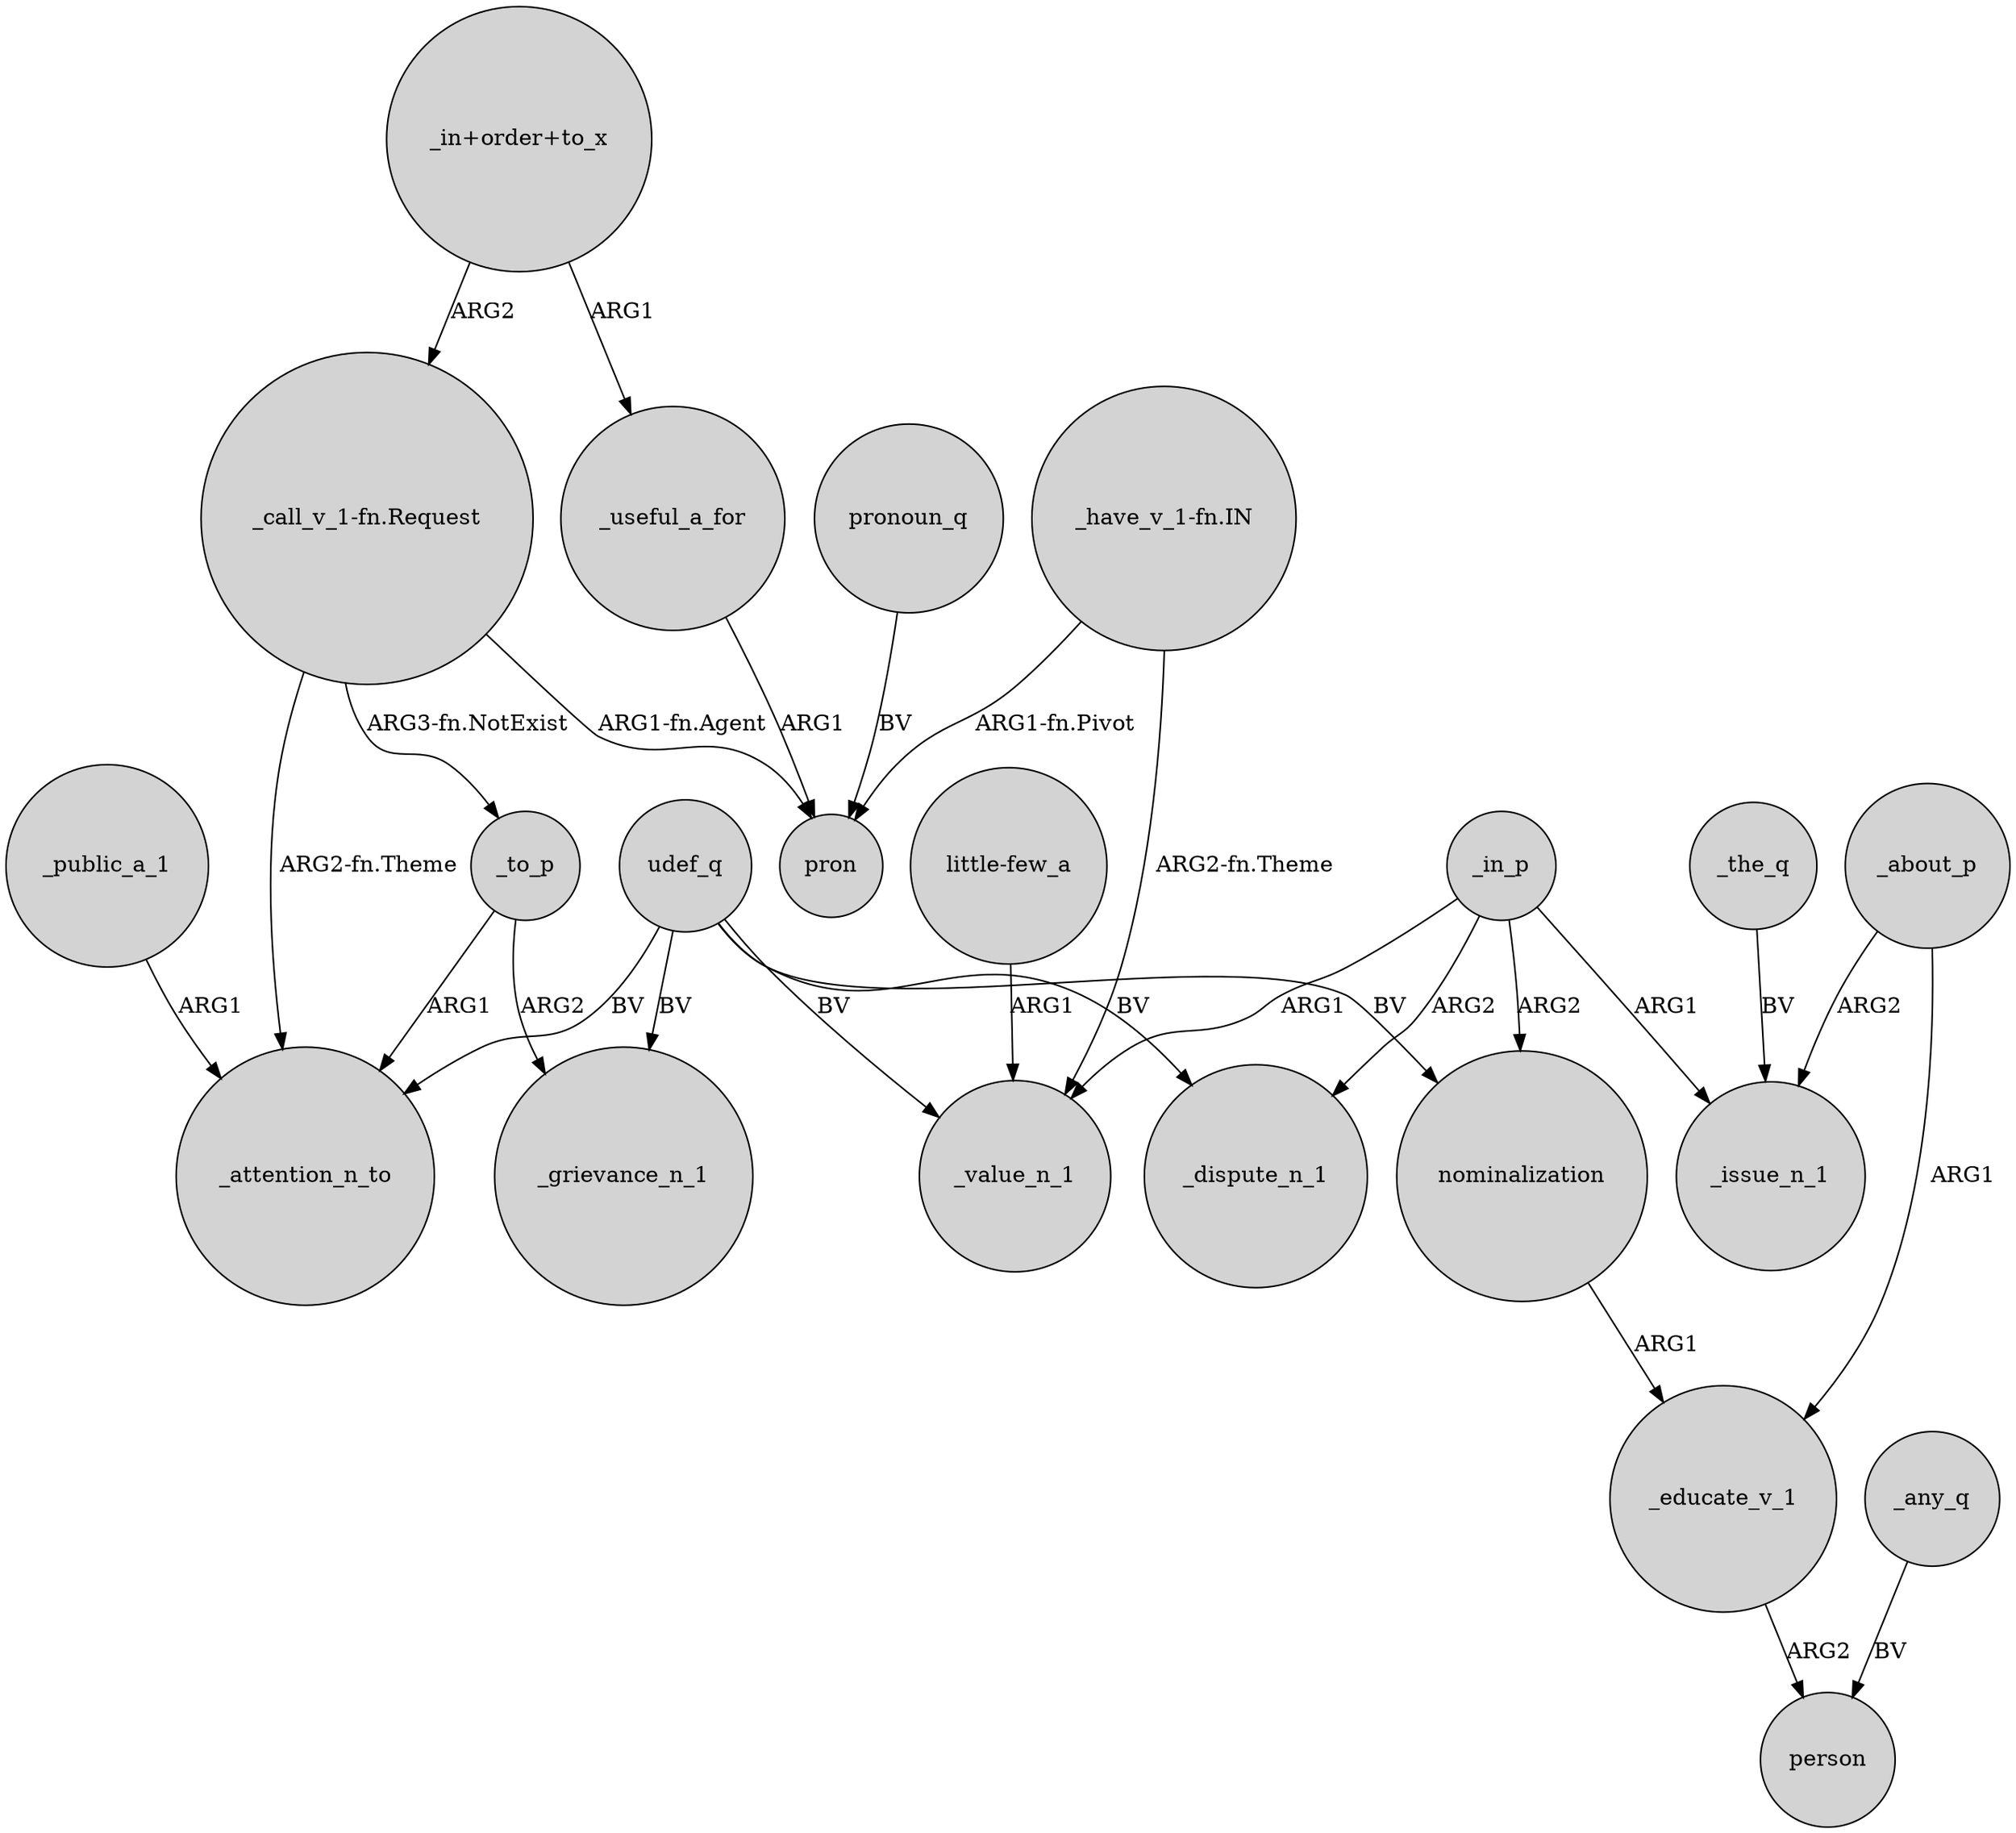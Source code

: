 digraph {
	node [shape=circle style=filled]
	"_in+order+to_x" -> "_call_v_1-fn.Request" [label=ARG2]
	_about_p -> _issue_n_1 [label=ARG2]
	udef_q -> _dispute_n_1 [label=BV]
	_in_p -> _issue_n_1 [label=ARG1]
	"_in+order+to_x" -> _useful_a_for [label=ARG1]
	_about_p -> _educate_v_1 [label=ARG1]
	"little-few_a" -> _value_n_1 [label=ARG1]
	nominalization -> _educate_v_1 [label=ARG1]
	"_call_v_1-fn.Request" -> _to_p [label="ARG3-fn.NotExist"]
	_the_q -> _issue_n_1 [label=BV]
	"_have_v_1-fn.IN" -> pron [label="ARG1-fn.Pivot"]
	"_call_v_1-fn.Request" -> pron [label="ARG1-fn.Agent"]
	_to_p -> _attention_n_to [label=ARG1]
	_to_p -> _grievance_n_1 [label=ARG2]
	"_call_v_1-fn.Request" -> _attention_n_to [label="ARG2-fn.Theme"]
	pronoun_q -> pron [label=BV]
	udef_q -> _grievance_n_1 [label=BV]
	_useful_a_for -> pron [label=ARG1]
	"_have_v_1-fn.IN" -> _value_n_1 [label="ARG2-fn.Theme"]
	udef_q -> nominalization [label=BV]
	_in_p -> _dispute_n_1 [label=ARG2]
	udef_q -> _value_n_1 [label=BV]
	_any_q -> person [label=BV]
	_in_p -> nominalization [label=ARG2]
	_in_p -> _value_n_1 [label=ARG1]
	udef_q -> _attention_n_to [label=BV]
	_public_a_1 -> _attention_n_to [label=ARG1]
	_educate_v_1 -> person [label=ARG2]
}
